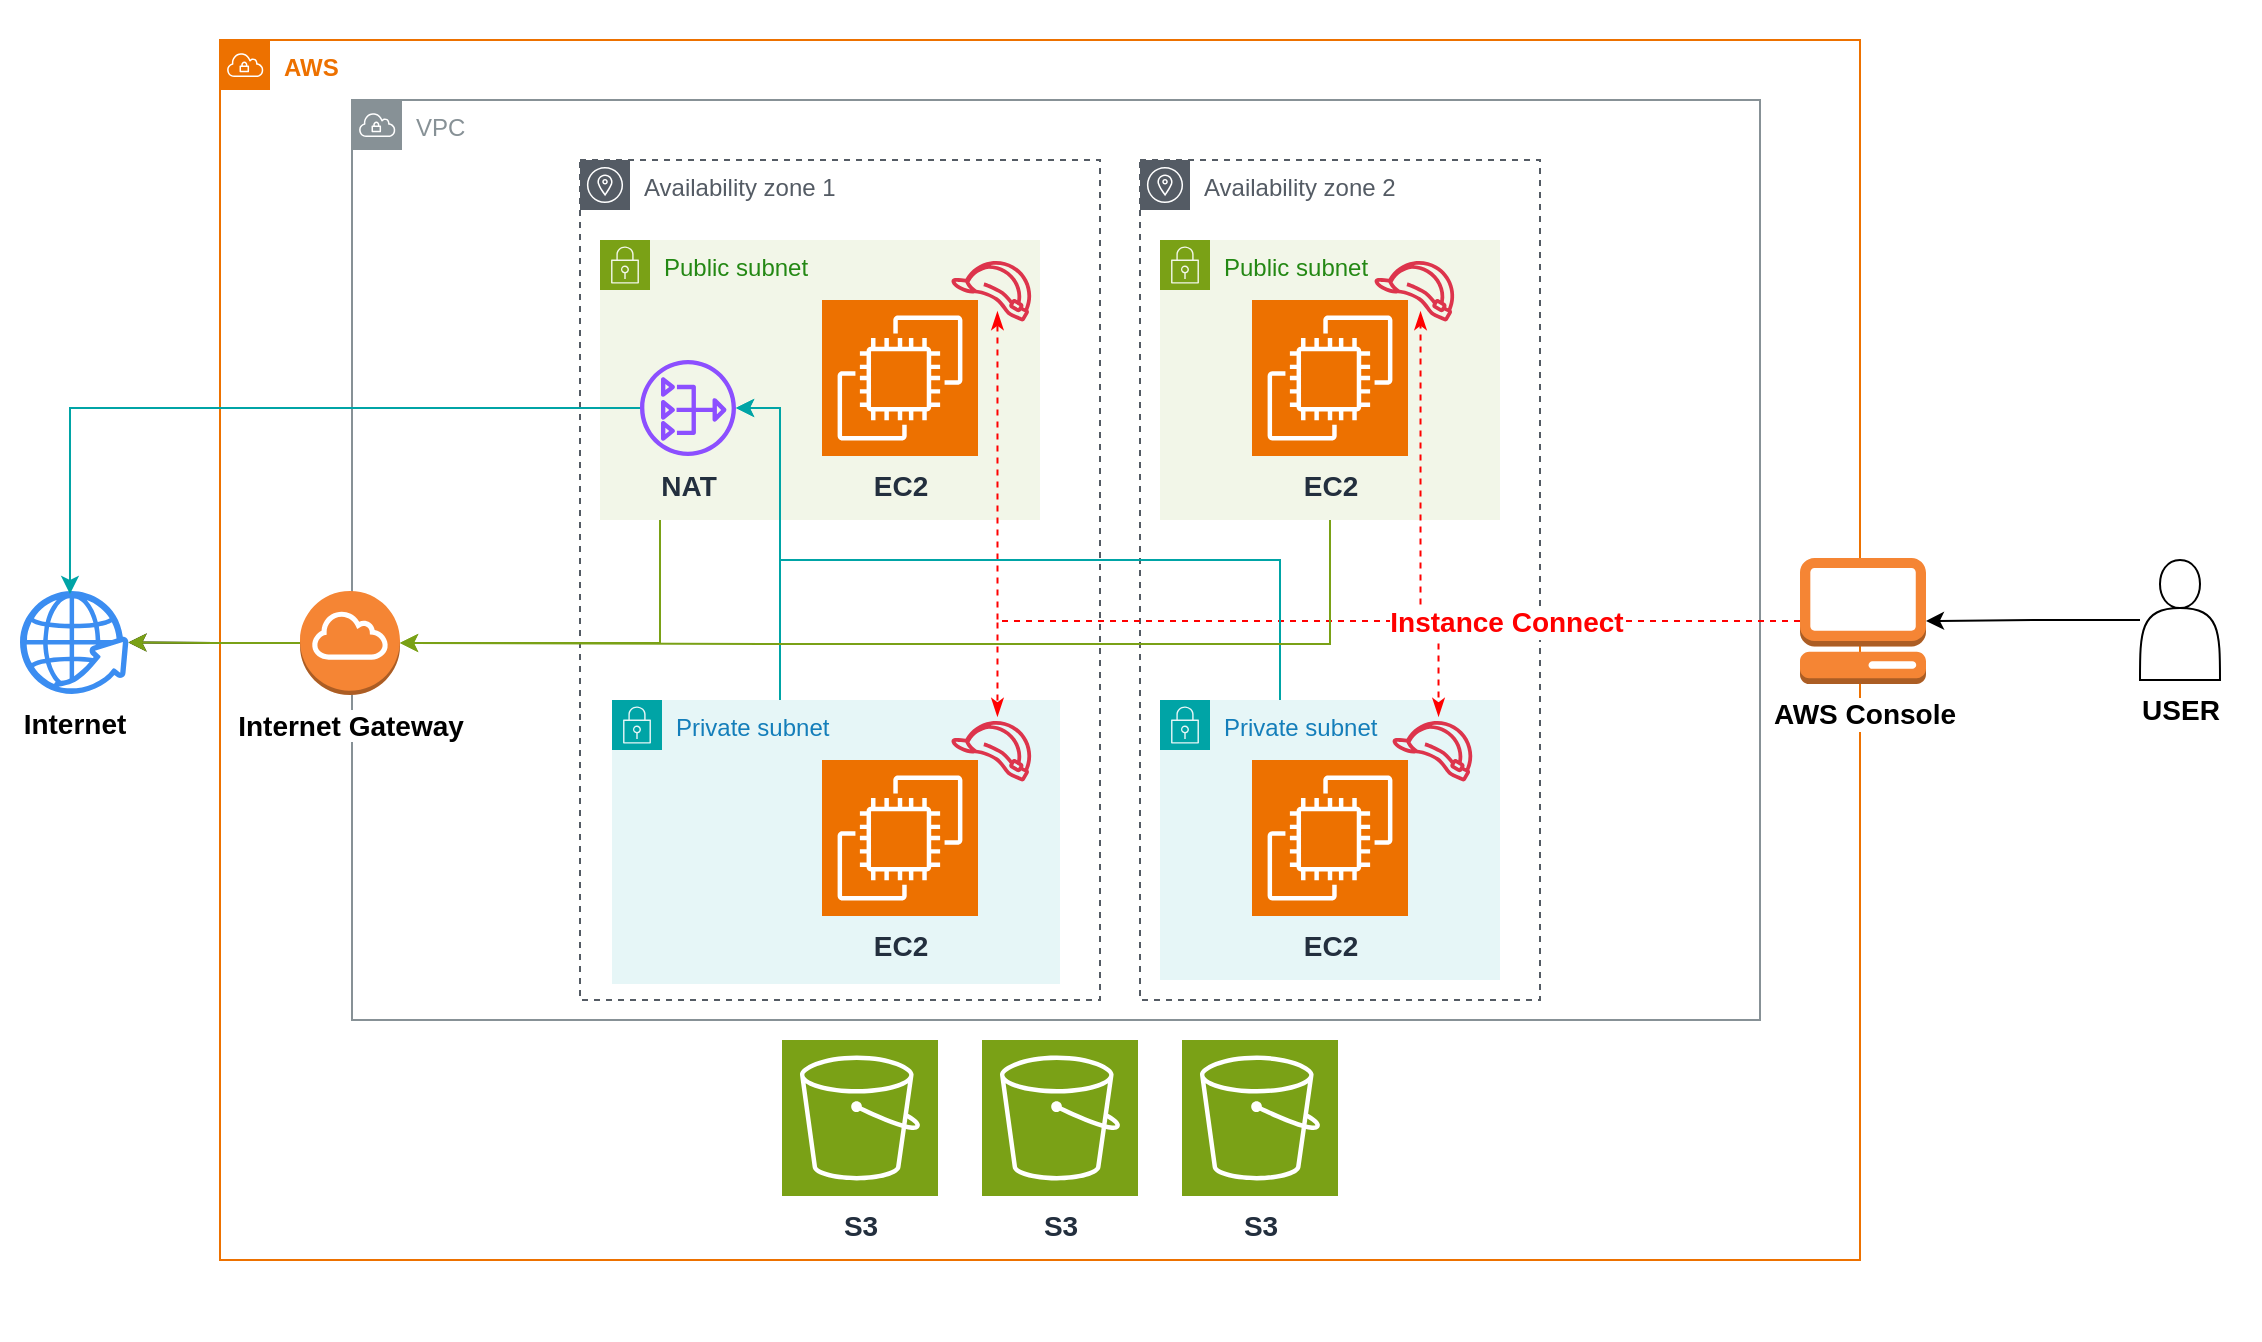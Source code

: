 <mxfile version="24.7.8">
  <diagram name="Page-1" id="p-JZv1c9T2zlXDSqqrDN">
    <mxGraphModel dx="1434" dy="844" grid="1" gridSize="10" guides="1" tooltips="1" connect="1" arrows="1" fold="1" page="1" pageScale="1" pageWidth="1600" pageHeight="900" math="0" shadow="0">
      <root>
        <mxCell id="0" />
        <mxCell id="1" parent="0" />
        <mxCell id="2puCaP9Yh5QhwNwXuwYv-1" value="" style="whiteSpace=wrap;html=1;fillColor=default;strokeColor=none;" vertex="1" parent="1">
          <mxGeometry x="30" y="20" width="1130" height="670" as="geometry" />
        </mxCell>
        <mxCell id="3ln5FTwTzlkloj3p0c2h-13" value="Private subnet" style="points=[[0,0],[0.25,0],[0.5,0],[0.75,0],[1,0],[1,0.25],[1,0.5],[1,0.75],[1,1],[0.75,1],[0.5,1],[0.25,1],[0,1],[0,0.75],[0,0.5],[0,0.25]];outlineConnect=0;gradientColor=none;html=1;whiteSpace=wrap;fontSize=12;fontStyle=0;container=1;pointerEvents=0;collapsible=0;recursiveResize=0;shape=mxgraph.aws4.group;grIcon=mxgraph.aws4.group_security_group;grStroke=0;strokeColor=#00A4A6;fillColor=#E6F6F7;verticalAlign=top;align=left;spacingLeft=30;fontColor=#147EBA;dashed=0;" parent="1" vertex="1">
          <mxGeometry x="336" y="370" width="224" height="142" as="geometry" />
        </mxCell>
        <mxCell id="3ln5FTwTzlkloj3p0c2h-14" value="Public subnet" style="points=[[0,0],[0.25,0],[0.5,0],[0.75,0],[1,0],[1,0.25],[1,0.5],[1,0.75],[1,1],[0.75,1],[0.5,1],[0.25,1],[0,1],[0,0.75],[0,0.5],[0,0.25]];outlineConnect=0;gradientColor=none;html=1;whiteSpace=wrap;fontSize=12;fontStyle=0;container=1;pointerEvents=0;collapsible=0;recursiveResize=0;shape=mxgraph.aws4.group;grIcon=mxgraph.aws4.group_security_group;grStroke=0;strokeColor=#7AA116;fillColor=#F2F6E8;verticalAlign=top;align=left;spacingLeft=30;fontColor=#248814;dashed=0;" parent="1" vertex="1">
          <mxGeometry x="330" y="140" width="220" height="140" as="geometry" />
        </mxCell>
        <mxCell id="3ln5FTwTzlkloj3p0c2h-17" value="" style="sketch=0;outlineConnect=0;fontColor=#232F3E;gradientColor=none;fillColor=#DD344C;strokeColor=none;dashed=0;verticalLabelPosition=bottom;verticalAlign=top;align=center;html=1;fontSize=12;fontStyle=0;aspect=fixed;pointerEvents=1;shape=mxgraph.aws4.role;rotation=30;" parent="3ln5FTwTzlkloj3p0c2h-14" vertex="1">
          <mxGeometry x="177.45" y="10" width="42.55" height="24" as="geometry" />
        </mxCell>
        <mxCell id="3ln5FTwTzlkloj3p0c2h-48" value="Public subnet" style="points=[[0,0],[0.25,0],[0.5,0],[0.75,0],[1,0],[1,0.25],[1,0.5],[1,0.75],[1,1],[0.75,1],[0.5,1],[0.25,1],[0,1],[0,0.75],[0,0.5],[0,0.25]];outlineConnect=0;gradientColor=none;html=1;whiteSpace=wrap;fontSize=12;fontStyle=0;container=1;pointerEvents=0;collapsible=0;recursiveResize=0;shape=mxgraph.aws4.group;grIcon=mxgraph.aws4.group_security_group;grStroke=0;strokeColor=#7AA116;fillColor=#F2F6E8;verticalAlign=top;align=left;spacingLeft=30;fontColor=#248814;dashed=0;" parent="1" vertex="1">
          <mxGeometry x="610" y="140" width="170" height="140" as="geometry" />
        </mxCell>
        <mxCell id="3ln5FTwTzlkloj3p0c2h-50" value="Private subnet" style="points=[[0,0],[0.25,0],[0.5,0],[0.75,0],[1,0],[1,0.25],[1,0.5],[1,0.75],[1,1],[0.75,1],[0.5,1],[0.25,1],[0,1],[0,0.75],[0,0.5],[0,0.25]];outlineConnect=0;gradientColor=none;html=1;whiteSpace=wrap;fontSize=12;fontStyle=0;container=1;pointerEvents=0;collapsible=0;recursiveResize=0;shape=mxgraph.aws4.group;grIcon=mxgraph.aws4.group_security_group;grStroke=0;strokeColor=#00A4A6;fillColor=#E6F6F7;verticalAlign=top;align=left;spacingLeft=30;fontColor=#147EBA;dashed=0;" parent="1" vertex="1">
          <mxGeometry x="610" y="370" width="170" height="140" as="geometry" />
        </mxCell>
        <mxCell id="3ln5FTwTzlkloj3p0c2h-12" value="Availability zone 1" style="sketch=0;outlineConnect=0;gradientColor=none;html=1;whiteSpace=wrap;fontSize=12;fontStyle=0;shape=mxgraph.aws4.group;grIcon=mxgraph.aws4.group_availability_zone;strokeColor=#545B64;fillColor=none;verticalAlign=top;align=left;spacingLeft=30;fontColor=#545B64;dashed=1;" parent="1" vertex="1">
          <mxGeometry x="320" y="100" width="260" height="420" as="geometry" />
        </mxCell>
        <mxCell id="3ln5FTwTzlkloj3p0c2h-47" value="&lt;font color=&quot;#ed7100&quot;&gt;&lt;b&gt;AWS&lt;/b&gt;&lt;/font&gt;" style="sketch=0;outlineConnect=0;gradientColor=none;html=1;whiteSpace=wrap;fontSize=12;fontStyle=0;shape=mxgraph.aws4.group;grIcon=mxgraph.aws4.group_vpc;strokeColor=#ed7100;fillColor=none;verticalAlign=top;align=left;spacingLeft=30;fontColor=#879196;dashed=0;" parent="1" vertex="1">
          <mxGeometry x="140" y="40" width="820" height="610" as="geometry" />
        </mxCell>
        <mxCell id="3ln5FTwTzlkloj3p0c2h-46" value="VPC" style="sketch=0;outlineConnect=0;gradientColor=none;html=1;whiteSpace=wrap;fontSize=12;fontStyle=0;shape=mxgraph.aws4.group;grIcon=mxgraph.aws4.group_vpc;strokeColor=#879196;fillColor=none;verticalAlign=top;align=left;spacingLeft=30;fontColor=#879196;dashed=0;" parent="1" vertex="1">
          <mxGeometry x="206" y="70" width="704" height="460" as="geometry" />
        </mxCell>
        <mxCell id="3ln5FTwTzlkloj3p0c2h-11" value="Availability zone 2" style="sketch=0;outlineConnect=0;gradientColor=none;html=1;whiteSpace=wrap;fontSize=12;fontStyle=0;shape=mxgraph.aws4.group;grIcon=mxgraph.aws4.group_availability_zone;strokeColor=#545B64;fillColor=none;verticalAlign=top;align=left;spacingLeft=30;fontColor=#545B64;dashed=1;" parent="1" vertex="1">
          <mxGeometry x="600" y="100" width="200" height="420" as="geometry" />
        </mxCell>
        <mxCell id="3ln5FTwTzlkloj3p0c2h-42" style="edgeStyle=orthogonalEdgeStyle;rounded=0;orthogonalLoop=1;jettySize=auto;html=1;strokeColor=#00a4a6;" parent="1" source="3ln5FTwTzlkloj3p0c2h-13" target="3ln5FTwTzlkloj3p0c2h-24" edge="1">
          <mxGeometry relative="1" as="geometry">
            <Array as="points">
              <mxPoint x="420" y="224" />
            </Array>
          </mxGeometry>
        </mxCell>
        <mxCell id="3ln5FTwTzlkloj3p0c2h-1" value="EC2" style="sketch=0;points=[[0,0,0],[0.25,0,0],[0.5,0,0],[0.75,0,0],[1,0,0],[0,1,0],[0.25,1,0],[0.5,1,0],[0.75,1,0],[1,1,0],[0,0.25,0],[0,0.5,0],[0,0.75,0],[1,0.25,0],[1,0.5,0],[1,0.75,0]];outlineConnect=0;fontColor=#232F3E;fillColor=#ED7100;strokeColor=#ffffff;dashed=0;verticalLabelPosition=bottom;verticalAlign=top;align=center;html=1;fontSize=14;fontStyle=1;aspect=fixed;shape=mxgraph.aws4.resourceIcon;resIcon=mxgraph.aws4.ec2;" parent="1" vertex="1">
          <mxGeometry x="441" y="170" width="78" height="78" as="geometry" />
        </mxCell>
        <mxCell id="3ln5FTwTzlkloj3p0c2h-2" value="EC2" style="sketch=0;points=[[0,0,0],[0.25,0,0],[0.5,0,0],[0.75,0,0],[1,0,0],[0,1,0],[0.25,1,0],[0.5,1,0],[0.75,1,0],[1,1,0],[0,0.25,0],[0,0.5,0],[0,0.75,0],[1,0.25,0],[1,0.5,0],[1,0.75,0]];outlineConnect=0;fontColor=#232F3E;fillColor=#ED7100;strokeColor=#ffffff;dashed=0;verticalLabelPosition=bottom;verticalAlign=top;align=center;html=1;fontSize=14;fontStyle=1;aspect=fixed;shape=mxgraph.aws4.resourceIcon;resIcon=mxgraph.aws4.ec2;" parent="1" vertex="1">
          <mxGeometry x="656" y="170" width="78" height="78" as="geometry" />
        </mxCell>
        <mxCell id="3ln5FTwTzlkloj3p0c2h-3" value="EC2" style="sketch=0;points=[[0,0,0],[0.25,0,0],[0.5,0,0],[0.75,0,0],[1,0,0],[0,1,0],[0.25,1,0],[0.5,1,0],[0.75,1,0],[1,1,0],[0,0.25,0],[0,0.5,0],[0,0.75,0],[1,0.25,0],[1,0.5,0],[1,0.75,0]];outlineConnect=0;fontColor=#232F3E;fillColor=#ED7100;strokeColor=#ffffff;dashed=0;verticalLabelPosition=bottom;verticalAlign=top;align=center;html=1;fontSize=14;fontStyle=1;aspect=fixed;shape=mxgraph.aws4.resourceIcon;resIcon=mxgraph.aws4.ec2;" parent="1" vertex="1">
          <mxGeometry x="441" y="400" width="78" height="78" as="geometry" />
        </mxCell>
        <mxCell id="3ln5FTwTzlkloj3p0c2h-4" value="EC2" style="sketch=0;points=[[0,0,0],[0.25,0,0],[0.5,0,0],[0.75,0,0],[1,0,0],[0,1,0],[0.25,1,0],[0.5,1,0],[0.75,1,0],[1,1,0],[0,0.25,0],[0,0.5,0],[0,0.75,0],[1,0.25,0],[1,0.5,0],[1,0.75,0]];outlineConnect=0;fontColor=#232F3E;fillColor=#ED7100;strokeColor=#ffffff;dashed=0;verticalLabelPosition=bottom;verticalAlign=top;align=center;html=1;fontSize=14;fontStyle=1;aspect=fixed;shape=mxgraph.aws4.resourceIcon;resIcon=mxgraph.aws4.ec2;" parent="1" vertex="1">
          <mxGeometry x="656" y="400" width="78" height="78" as="geometry" />
        </mxCell>
        <mxCell id="3ln5FTwTzlkloj3p0c2h-5" value="&lt;font style=&quot;font-size: 14px;&quot;&gt;&lt;b&gt;S3&lt;/b&gt;&lt;/font&gt;" style="sketch=0;points=[[0,0,0],[0.25,0,0],[0.5,0,0],[0.75,0,0],[1,0,0],[0,1,0],[0.25,1,0],[0.5,1,0],[0.75,1,0],[1,1,0],[0,0.25,0],[0,0.5,0],[0,0.75,0],[1,0.25,0],[1,0.5,0],[1,0.75,0]];outlineConnect=0;fontColor=#232F3E;fillColor=#7AA116;strokeColor=#ffffff;dashed=0;verticalLabelPosition=bottom;verticalAlign=top;align=center;html=1;fontSize=12;fontStyle=0;aspect=fixed;shape=mxgraph.aws4.resourceIcon;resIcon=mxgraph.aws4.s3;" parent="1" vertex="1">
          <mxGeometry x="421" y="540" width="78" height="78" as="geometry" />
        </mxCell>
        <mxCell id="3ln5FTwTzlkloj3p0c2h-6" value="&lt;font style=&quot;font-size: 14px;&quot;&gt;&lt;b&gt;S3&lt;/b&gt;&lt;/font&gt;" style="sketch=0;points=[[0,0,0],[0.25,0,0],[0.5,0,0],[0.75,0,0],[1,0,0],[0,1,0],[0.25,1,0],[0.5,1,0],[0.75,1,0],[1,1,0],[0,0.25,0],[0,0.5,0],[0,0.75,0],[1,0.25,0],[1,0.5,0],[1,0.75,0]];outlineConnect=0;fontColor=#232F3E;fillColor=#7AA116;strokeColor=#ffffff;dashed=0;verticalLabelPosition=bottom;verticalAlign=top;align=center;html=1;fontSize=12;fontStyle=0;aspect=fixed;shape=mxgraph.aws4.resourceIcon;resIcon=mxgraph.aws4.s3;" parent="1" vertex="1">
          <mxGeometry x="521" y="540" width="78" height="78" as="geometry" />
        </mxCell>
        <mxCell id="3ln5FTwTzlkloj3p0c2h-7" value="&lt;font style=&quot;font-size: 14px;&quot;&gt;&lt;b&gt;S3&lt;/b&gt;&lt;/font&gt;" style="sketch=0;points=[[0,0,0],[0.25,0,0],[0.5,0,0],[0.75,0,0],[1,0,0],[0,1,0],[0.25,1,0],[0.5,1,0],[0.75,1,0],[1,1,0],[0,0.25,0],[0,0.5,0],[0,0.75,0],[1,0.25,0],[1,0.5,0],[1,0.75,0]];outlineConnect=0;fontColor=#232F3E;fillColor=#7AA116;strokeColor=#ffffff;dashed=0;verticalLabelPosition=bottom;verticalAlign=top;align=center;html=1;fontSize=12;fontStyle=0;aspect=fixed;shape=mxgraph.aws4.resourceIcon;resIcon=mxgraph.aws4.s3;" parent="1" vertex="1">
          <mxGeometry x="621" y="540" width="78" height="78" as="geometry" />
        </mxCell>
        <mxCell id="3ln5FTwTzlkloj3p0c2h-54" value="" style="edgeStyle=orthogonalEdgeStyle;rounded=0;orthogonalLoop=1;jettySize=auto;html=1;" parent="1" source="3ln5FTwTzlkloj3p0c2h-16" target="3ln5FTwTzlkloj3p0c2h-21" edge="1">
          <mxGeometry relative="1" as="geometry" />
        </mxCell>
        <mxCell id="3ln5FTwTzlkloj3p0c2h-16" value="" style="shape=actor;whiteSpace=wrap;html=1;" parent="1" vertex="1">
          <mxGeometry x="1100" y="300" width="40" height="60" as="geometry" />
        </mxCell>
        <mxCell id="3ln5FTwTzlkloj3p0c2h-18" value="" style="sketch=0;outlineConnect=0;fontColor=#232F3E;gradientColor=none;fillColor=#DD344C;strokeColor=none;dashed=0;verticalLabelPosition=bottom;verticalAlign=top;align=center;html=1;fontSize=12;fontStyle=0;aspect=fixed;pointerEvents=1;shape=mxgraph.aws4.role;rotation=30;" parent="1" vertex="1">
          <mxGeometry x="507.45" y="380" width="42.55" height="24" as="geometry" />
        </mxCell>
        <mxCell id="3ln5FTwTzlkloj3p0c2h-20" value="" style="sketch=0;outlineConnect=0;fontColor=#232F3E;gradientColor=none;fillColor=#DD344C;strokeColor=none;dashed=0;verticalLabelPosition=bottom;verticalAlign=top;align=center;html=1;fontSize=12;fontStyle=0;aspect=fixed;pointerEvents=1;shape=mxgraph.aws4.role;rotation=30;" parent="1" vertex="1">
          <mxGeometry x="728" y="380" width="42.55" height="24" as="geometry" />
        </mxCell>
        <mxCell id="3ln5FTwTzlkloj3p0c2h-34" style="edgeStyle=orthogonalEdgeStyle;rounded=0;orthogonalLoop=1;jettySize=auto;html=1;endArrow=classicThin;endFill=1;dashed=1;strokeColor=#ff0000;" parent="1" source="3ln5FTwTzlkloj3p0c2h-21" target="3ln5FTwTzlkloj3p0c2h-19" edge="1">
          <mxGeometry relative="1" as="geometry" />
        </mxCell>
        <mxCell id="3ln5FTwTzlkloj3p0c2h-35" style="edgeStyle=orthogonalEdgeStyle;rounded=0;orthogonalLoop=1;jettySize=auto;html=1;endArrow=classicThin;endFill=1;dashed=1;strokeColor=#ff0000;" parent="1" source="3ln5FTwTzlkloj3p0c2h-21" target="3ln5FTwTzlkloj3p0c2h-20" edge="1">
          <mxGeometry relative="1" as="geometry" />
        </mxCell>
        <mxCell id="3ln5FTwTzlkloj3p0c2h-37" style="edgeStyle=orthogonalEdgeStyle;rounded=0;orthogonalLoop=1;jettySize=auto;html=1;endArrow=classicThin;endFill=1;dashed=1;strokeColor=#ff0000;" parent="1" source="3ln5FTwTzlkloj3p0c2h-21" target="3ln5FTwTzlkloj3p0c2h-17" edge="1">
          <mxGeometry relative="1" as="geometry" />
        </mxCell>
        <mxCell id="3ln5FTwTzlkloj3p0c2h-38" style="edgeStyle=orthogonalEdgeStyle;rounded=0;orthogonalLoop=1;jettySize=auto;html=1;endArrow=classicThin;endFill=1;dashed=1;strokeColor=#ff0000;" parent="1" source="3ln5FTwTzlkloj3p0c2h-21" target="3ln5FTwTzlkloj3p0c2h-18" edge="1">
          <mxGeometry relative="1" as="geometry" />
        </mxCell>
        <mxCell id="3ln5FTwTzlkloj3p0c2h-39" value="&lt;font color=&quot;#ff0000&quot; style=&quot;font-size: 14px;&quot;&gt;&lt;b&gt;Instance Connect&lt;/b&gt;&lt;/font&gt;" style="edgeLabel;html=1;align=center;verticalAlign=middle;resizable=0;points=[];" parent="3ln5FTwTzlkloj3p0c2h-38" vertex="1" connectable="0">
          <mxGeometry x="-0.646" relative="1" as="geometry">
            <mxPoint x="-68" as="offset" />
          </mxGeometry>
        </mxCell>
        <mxCell id="3ln5FTwTzlkloj3p0c2h-21" value="&lt;font style=&quot;font-size: 14px;&quot;&gt;&lt;b&gt;AWS Console&lt;/b&gt;&lt;/font&gt;" style="outlineConnect=0;dashed=0;verticalLabelPosition=bottom;verticalAlign=top;align=center;html=1;shape=mxgraph.aws3.management_console;fillColor=#F58534;gradientColor=none;labelBackgroundColor=default;" parent="1" vertex="1">
          <mxGeometry x="930" y="299" width="63" height="63" as="geometry" />
        </mxCell>
        <mxCell id="3ln5FTwTzlkloj3p0c2h-24" value="&lt;font style=&quot;font-size: 14px;&quot;&gt;&lt;b&gt;NAT&lt;/b&gt;&lt;/font&gt;" style="sketch=0;outlineConnect=0;fontColor=#232F3E;gradientColor=none;fillColor=#8C4FFF;strokeColor=none;dashed=0;verticalLabelPosition=bottom;verticalAlign=top;align=center;html=1;fontSize=12;fontStyle=0;aspect=fixed;pointerEvents=1;shape=mxgraph.aws4.nat_gateway;" parent="1" vertex="1">
          <mxGeometry x="350" y="200" width="48" height="48" as="geometry" />
        </mxCell>
        <mxCell id="3ln5FTwTzlkloj3p0c2h-44" value="" style="edgeStyle=orthogonalEdgeStyle;rounded=0;orthogonalLoop=1;jettySize=auto;html=1;" parent="1" source="3ln5FTwTzlkloj3p0c2h-29" target="3ln5FTwTzlkloj3p0c2h-31" edge="1">
          <mxGeometry relative="1" as="geometry" />
        </mxCell>
        <mxCell id="3ln5FTwTzlkloj3p0c2h-45" value="" style="edgeStyle=orthogonalEdgeStyle;rounded=0;orthogonalLoop=1;jettySize=auto;html=1;strokeColor=#7aa116;" parent="1" source="3ln5FTwTzlkloj3p0c2h-29" target="3ln5FTwTzlkloj3p0c2h-31" edge="1">
          <mxGeometry relative="1" as="geometry" />
        </mxCell>
        <mxCell id="3ln5FTwTzlkloj3p0c2h-29" value="&lt;font style=&quot;font-size: 14px;&quot;&gt;&lt;b style=&quot;background-color: rgb(255, 255, 255);&quot;&gt;Internet Gateway&lt;/b&gt;&lt;/font&gt;" style="outlineConnect=0;dashed=0;verticalLabelPosition=bottom;verticalAlign=top;align=center;html=1;shape=mxgraph.aws3.internet_gateway;fillColor=#F58534;gradientColor=none;" parent="1" vertex="1">
          <mxGeometry x="180" y="315.5" width="50" height="52" as="geometry" />
        </mxCell>
        <mxCell id="3ln5FTwTzlkloj3p0c2h-31" value="&lt;b&gt;&lt;font style=&quot;font-size: 14px;&quot;&gt;Internet&lt;/font&gt;&lt;/b&gt;" style="sketch=0;html=1;aspect=fixed;strokeColor=none;shadow=0;fillColor=#3B8DF1;verticalAlign=top;labelPosition=center;verticalLabelPosition=bottom;shape=mxgraph.gcp2.globe_world" parent="1" vertex="1">
          <mxGeometry x="40" y="315.5" width="54.21" height="51.5" as="geometry" />
        </mxCell>
        <mxCell id="3ln5FTwTzlkloj3p0c2h-33" style="edgeStyle=orthogonalEdgeStyle;rounded=0;orthogonalLoop=1;jettySize=auto;html=1;entryX=0.461;entryY=0.029;entryDx=0;entryDy=0;entryPerimeter=0;strokeColor=#00a4a6;" parent="1" source="3ln5FTwTzlkloj3p0c2h-24" target="3ln5FTwTzlkloj3p0c2h-31" edge="1">
          <mxGeometry relative="1" as="geometry" />
        </mxCell>
        <mxCell id="3ln5FTwTzlkloj3p0c2h-19" value="" style="sketch=0;outlineConnect=0;fontColor=#232F3E;gradientColor=none;fillColor=#DD344C;strokeColor=none;dashed=0;verticalLabelPosition=bottom;verticalAlign=top;align=center;html=1;fontSize=12;fontStyle=0;aspect=fixed;pointerEvents=1;shape=mxgraph.aws4.role;rotation=30;" parent="1" vertex="1">
          <mxGeometry x="719" y="150" width="42.55" height="24" as="geometry" />
        </mxCell>
        <mxCell id="3ln5FTwTzlkloj3p0c2h-43" style="edgeStyle=orthogonalEdgeStyle;rounded=0;orthogonalLoop=1;jettySize=auto;html=1;entryX=1;entryY=0.5;entryDx=0;entryDy=0;entryPerimeter=0;strokeColor=#7aa116;" parent="1" source="3ln5FTwTzlkloj3p0c2h-14" target="3ln5FTwTzlkloj3p0c2h-29" edge="1">
          <mxGeometry relative="1" as="geometry">
            <Array as="points">
              <mxPoint x="360" y="342" />
            </Array>
          </mxGeometry>
        </mxCell>
        <mxCell id="3ln5FTwTzlkloj3p0c2h-52" style="edgeStyle=orthogonalEdgeStyle;rounded=0;orthogonalLoop=1;jettySize=auto;html=1;strokeColor=#00a4a6;" parent="1" source="3ln5FTwTzlkloj3p0c2h-50" target="3ln5FTwTzlkloj3p0c2h-24" edge="1">
          <mxGeometry relative="1" as="geometry">
            <Array as="points">
              <mxPoint x="670" y="300" />
              <mxPoint x="420" y="300" />
              <mxPoint x="420" y="224" />
            </Array>
          </mxGeometry>
        </mxCell>
        <mxCell id="3ln5FTwTzlkloj3p0c2h-51" style="edgeStyle=orthogonalEdgeStyle;rounded=0;orthogonalLoop=1;jettySize=auto;html=1;entryX=1;entryY=0.5;entryDx=0;entryDy=0;entryPerimeter=0;strokeColor=#7aa116;" parent="1" source="3ln5FTwTzlkloj3p0c2h-48" target="3ln5FTwTzlkloj3p0c2h-29" edge="1">
          <mxGeometry relative="1" as="geometry">
            <Array as="points">
              <mxPoint x="695" y="342" />
              <mxPoint x="420" y="342" />
            </Array>
          </mxGeometry>
        </mxCell>
        <mxCell id="3ln5FTwTzlkloj3p0c2h-53" value="&lt;font style=&quot;font-size: 14px;&quot;&gt;&lt;b&gt;USER&lt;/b&gt;&lt;/font&gt;" style="text;html=1;align=center;verticalAlign=middle;resizable=0;points=[];autosize=1;strokeColor=none;fillColor=none;" parent="1" vertex="1">
          <mxGeometry x="1090" y="360" width="60" height="30" as="geometry" />
        </mxCell>
      </root>
    </mxGraphModel>
  </diagram>
</mxfile>
